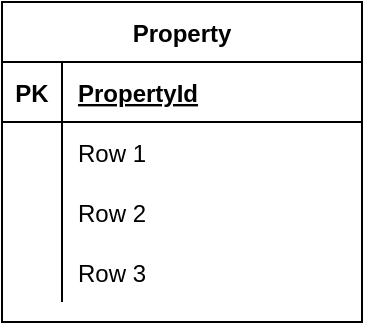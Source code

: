 <mxfile version="14.8.5" type="github">
  <diagram id="RJ9p7_qLDr18Q0WgCvvM" name="Page-1">
    <mxGraphModel dx="1423" dy="762" grid="1" gridSize="10" guides="1" tooltips="1" connect="1" arrows="1" fold="1" page="1" pageScale="1" pageWidth="850" pageHeight="1100" math="0" shadow="0">
      <root>
        <mxCell id="0" />
        <mxCell id="1" parent="0" />
        <mxCell id="Vmt-JggBHXmPQl_oL9aI-1" value="Property" style="shape=table;startSize=30;container=1;collapsible=1;childLayout=tableLayout;fixedRows=1;rowLines=0;fontStyle=1;align=center;resizeLast=1;" vertex="1" parent="1">
          <mxGeometry x="140" y="90" width="180" height="160" as="geometry" />
        </mxCell>
        <mxCell id="Vmt-JggBHXmPQl_oL9aI-2" value="" style="shape=partialRectangle;collapsible=0;dropTarget=0;pointerEvents=0;fillColor=none;top=0;left=0;bottom=1;right=0;points=[[0,0.5],[1,0.5]];portConstraint=eastwest;" vertex="1" parent="Vmt-JggBHXmPQl_oL9aI-1">
          <mxGeometry y="30" width="180" height="30" as="geometry" />
        </mxCell>
        <mxCell id="Vmt-JggBHXmPQl_oL9aI-3" value="PK" style="shape=partialRectangle;connectable=0;fillColor=none;top=0;left=0;bottom=0;right=0;fontStyle=1;overflow=hidden;" vertex="1" parent="Vmt-JggBHXmPQl_oL9aI-2">
          <mxGeometry width="30" height="30" as="geometry" />
        </mxCell>
        <mxCell id="Vmt-JggBHXmPQl_oL9aI-4" value="PropertyId" style="shape=partialRectangle;connectable=0;fillColor=none;top=0;left=0;bottom=0;right=0;align=left;spacingLeft=6;fontStyle=5;overflow=hidden;" vertex="1" parent="Vmt-JggBHXmPQl_oL9aI-2">
          <mxGeometry x="30" width="150" height="30" as="geometry" />
        </mxCell>
        <mxCell id="Vmt-JggBHXmPQl_oL9aI-5" value="" style="shape=partialRectangle;collapsible=0;dropTarget=0;pointerEvents=0;fillColor=none;top=0;left=0;bottom=0;right=0;points=[[0,0.5],[1,0.5]];portConstraint=eastwest;" vertex="1" parent="Vmt-JggBHXmPQl_oL9aI-1">
          <mxGeometry y="60" width="180" height="30" as="geometry" />
        </mxCell>
        <mxCell id="Vmt-JggBHXmPQl_oL9aI-6" value="" style="shape=partialRectangle;connectable=0;fillColor=none;top=0;left=0;bottom=0;right=0;editable=1;overflow=hidden;" vertex="1" parent="Vmt-JggBHXmPQl_oL9aI-5">
          <mxGeometry width="30" height="30" as="geometry" />
        </mxCell>
        <mxCell id="Vmt-JggBHXmPQl_oL9aI-7" value="Row 1" style="shape=partialRectangle;connectable=0;fillColor=none;top=0;left=0;bottom=0;right=0;align=left;spacingLeft=6;overflow=hidden;" vertex="1" parent="Vmt-JggBHXmPQl_oL9aI-5">
          <mxGeometry x="30" width="150" height="30" as="geometry" />
        </mxCell>
        <mxCell id="Vmt-JggBHXmPQl_oL9aI-8" value="" style="shape=partialRectangle;collapsible=0;dropTarget=0;pointerEvents=0;fillColor=none;top=0;left=0;bottom=0;right=0;points=[[0,0.5],[1,0.5]];portConstraint=eastwest;" vertex="1" parent="Vmt-JggBHXmPQl_oL9aI-1">
          <mxGeometry y="90" width="180" height="30" as="geometry" />
        </mxCell>
        <mxCell id="Vmt-JggBHXmPQl_oL9aI-9" value="" style="shape=partialRectangle;connectable=0;fillColor=none;top=0;left=0;bottom=0;right=0;editable=1;overflow=hidden;" vertex="1" parent="Vmt-JggBHXmPQl_oL9aI-8">
          <mxGeometry width="30" height="30" as="geometry" />
        </mxCell>
        <mxCell id="Vmt-JggBHXmPQl_oL9aI-10" value="Row 2" style="shape=partialRectangle;connectable=0;fillColor=none;top=0;left=0;bottom=0;right=0;align=left;spacingLeft=6;overflow=hidden;" vertex="1" parent="Vmt-JggBHXmPQl_oL9aI-8">
          <mxGeometry x="30" width="150" height="30" as="geometry" />
        </mxCell>
        <mxCell id="Vmt-JggBHXmPQl_oL9aI-11" value="" style="shape=partialRectangle;collapsible=0;dropTarget=0;pointerEvents=0;fillColor=none;top=0;left=0;bottom=0;right=0;points=[[0,0.5],[1,0.5]];portConstraint=eastwest;" vertex="1" parent="Vmt-JggBHXmPQl_oL9aI-1">
          <mxGeometry y="120" width="180" height="30" as="geometry" />
        </mxCell>
        <mxCell id="Vmt-JggBHXmPQl_oL9aI-12" value="" style="shape=partialRectangle;connectable=0;fillColor=none;top=0;left=0;bottom=0;right=0;editable=1;overflow=hidden;" vertex="1" parent="Vmt-JggBHXmPQl_oL9aI-11">
          <mxGeometry width="30" height="30" as="geometry" />
        </mxCell>
        <mxCell id="Vmt-JggBHXmPQl_oL9aI-13" value="Row 3" style="shape=partialRectangle;connectable=0;fillColor=none;top=0;left=0;bottom=0;right=0;align=left;spacingLeft=6;overflow=hidden;" vertex="1" parent="Vmt-JggBHXmPQl_oL9aI-11">
          <mxGeometry x="30" width="150" height="30" as="geometry" />
        </mxCell>
      </root>
    </mxGraphModel>
  </diagram>
</mxfile>
